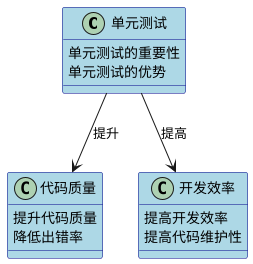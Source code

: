 @startuml
skinparam class {
  BackgroundColor LightBlue
  BorderColor DarkBlue
}

class "单元测试" as UnitTest {
  单元测试的重要性
  单元测试的优势
}

class "代码质量" as CodeQuality {
  提升代码质量
  降低出错率
}

class "开发效率" as Efficiency {
  提高开发效率
  提高代码维护性
}

UnitTest --> CodeQuality : 提升
UnitTest --> Efficiency : 提高
@enduml

@startuml
skinparam class {
  BackgroundColor LightGreen
  BorderColor DarkGreen
}

class "代码" as Code {
  代码的作用
  代码的形式
}

class "文档" as Documentation {
  文档的作用
  文档的形式
}

class "代码即文档" as CodeIsDoc {
  概念介绍
  实践方法
}

Code --> CodeIsDoc : 构成
Documentation --> CodeIsDoc : 构成
@enduml

@startuml
skinparam class {
  BackgroundColor LightPink
  BorderColor DarkRed
}

class "简洁代码" as CleanCode {
  简洁代码的重要性
  简洁代码的优点
}

class "个人风格" as PersonalStyle {
  个人风格的价值
  个人风格的表现
}

class "平衡" as Balance {
  寻找平衡点
  简洁与风格并存
}

CleanCode --> Balance : 影响
PersonalStyle --> Balance : 影响
@enduml
